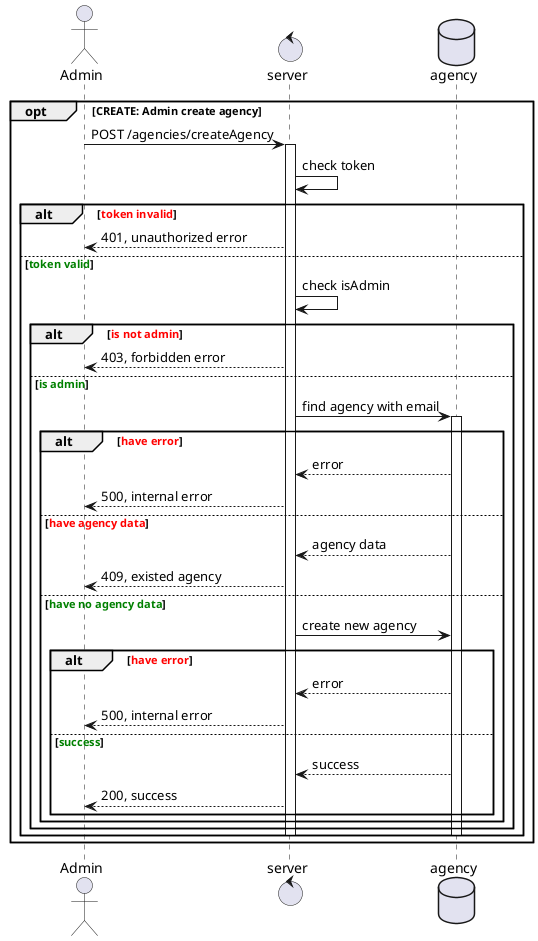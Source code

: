 @startuml create agency admin sequence

actor Admin 
control server
database agency

opt CREATE: Admin create agency
  Admin -> server: POST /agencies/createAgency 
  activate server
  server -> server: check token
  alt <font color=red>token invalid</font>
    server --> Admin: 401, unauthorized error
  else <font color=green>token valid</font>
    server -> server: check isAdmin
    alt <font color=red>is not admin</font>
      server --> Admin: 403, forbidden error
    else <font color=green>is admin</font>
      server -> agency: find agency with email
      activate agency
      alt <font color=red>have error</font>
        agency --> server: error
        server --> Admin: 500, internal error
      else <font color=red>have agency data</font>
        agency --> server: agency data
        server --> Admin: 409, existed agency
      else <font color=green>have no agency data</font>
          server -> agency: create new agency
          alt <font color=red>have error</font>
            agency --> server: error
            server --> Admin: 500, internal error
          else <font color=green>success</font>
            agency --> server: success
            server --> Admin: 200, success
          end
      end
    end
    deactivate agency
    deactivate server
  end
end

@enduml